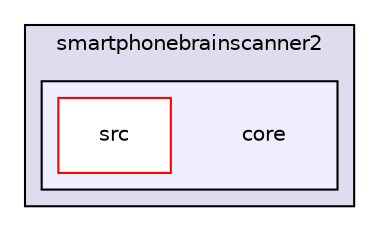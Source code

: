 digraph G {
  compound=true
  node [ fontsize="10", fontname="Helvetica"];
  edge [ labelfontsize="10", labelfontname="Helvetica"];
  subgraph clusterdir_448510a67227a50d4154c57452a2af8e {
    graph [ bgcolor="#ddddee", pencolor="black", label="smartphonebrainscanner2" fontname="Helvetica", fontsize="10", URL="dir_448510a67227a50d4154c57452a2af8e.html"]
  subgraph clusterdir_680a33f0116f58b5e253fc0d187f7737 {
    graph [ bgcolor="#eeeeff", pencolor="black", label="" URL="dir_680a33f0116f58b5e253fc0d187f7737.html"];
    dir_680a33f0116f58b5e253fc0d187f7737 [shape=plaintext label="core"];
    dir_05d5673300b00bd01b57a73e4ebb4749 [shape=box label="src" color="red" fillcolor="white" style="filled" URL="dir_05d5673300b00bd01b57a73e4ebb4749.html"];
  }
  }
}
